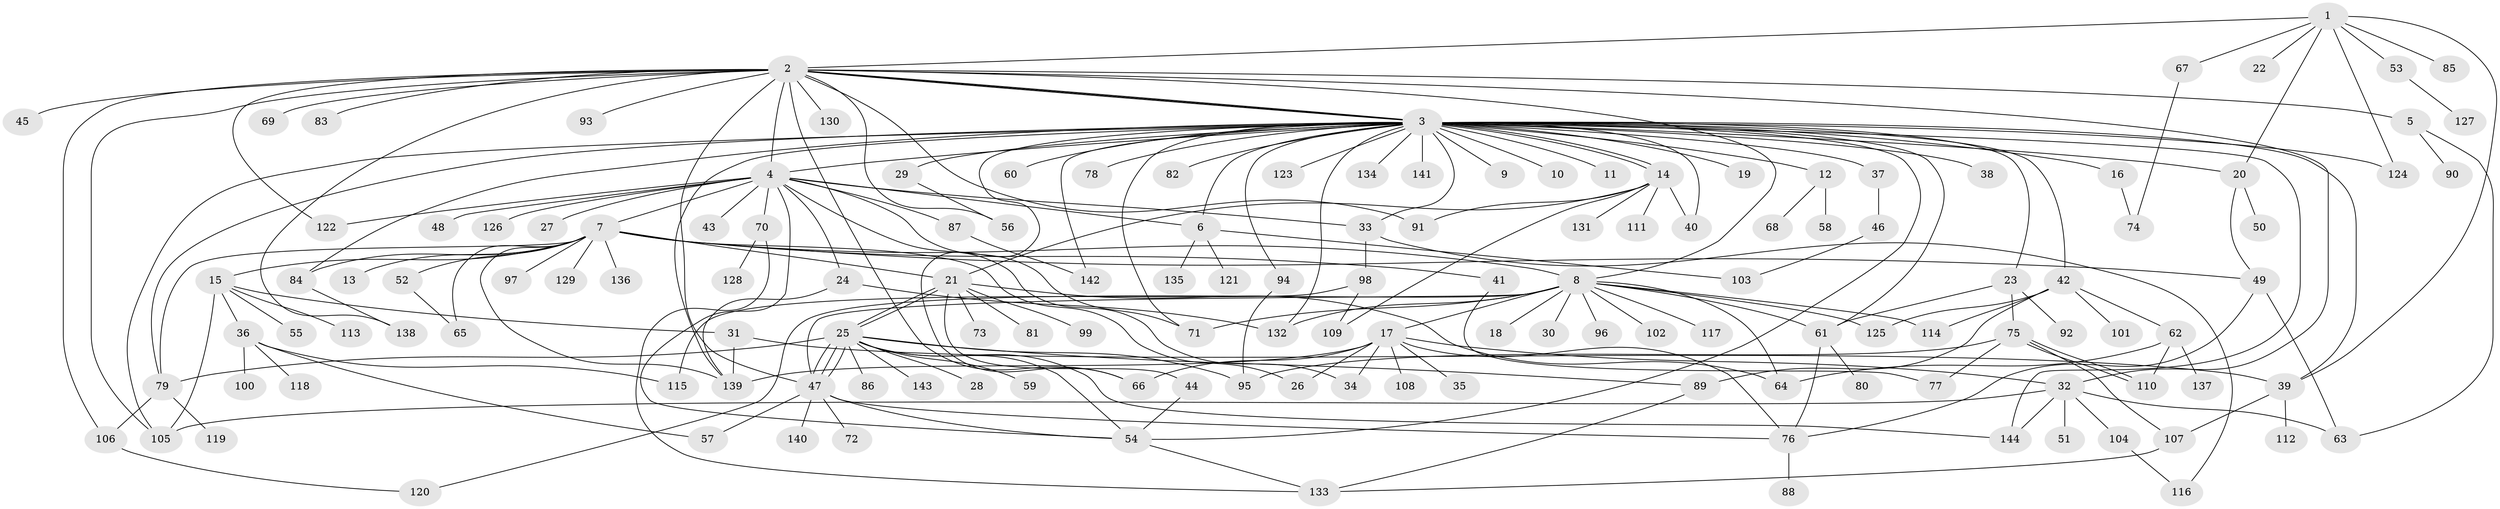 // coarse degree distribution, {7: 0.0594059405940594, 17: 0.009900990099009901, 33: 0.009900990099009901, 15: 0.019801980198019802, 3: 0.10891089108910891, 5: 0.04950495049504951, 16: 0.009900990099009901, 1: 0.46534653465346537, 2: 0.15841584158415842, 4: 0.09900990099009901, 13: 0.009900990099009901}
// Generated by graph-tools (version 1.1) at 2025/50/03/04/25 22:50:06]
// undirected, 144 vertices, 222 edges
graph export_dot {
  node [color=gray90,style=filled];
  1;
  2;
  3;
  4;
  5;
  6;
  7;
  8;
  9;
  10;
  11;
  12;
  13;
  14;
  15;
  16;
  17;
  18;
  19;
  20;
  21;
  22;
  23;
  24;
  25;
  26;
  27;
  28;
  29;
  30;
  31;
  32;
  33;
  34;
  35;
  36;
  37;
  38;
  39;
  40;
  41;
  42;
  43;
  44;
  45;
  46;
  47;
  48;
  49;
  50;
  51;
  52;
  53;
  54;
  55;
  56;
  57;
  58;
  59;
  60;
  61;
  62;
  63;
  64;
  65;
  66;
  67;
  68;
  69;
  70;
  71;
  72;
  73;
  74;
  75;
  76;
  77;
  78;
  79;
  80;
  81;
  82;
  83;
  84;
  85;
  86;
  87;
  88;
  89;
  90;
  91;
  92;
  93;
  94;
  95;
  96;
  97;
  98;
  99;
  100;
  101;
  102;
  103;
  104;
  105;
  106;
  107;
  108;
  109;
  110;
  111;
  112;
  113;
  114;
  115;
  116;
  117;
  118;
  119;
  120;
  121;
  122;
  123;
  124;
  125;
  126;
  127;
  128;
  129;
  130;
  131;
  132;
  133;
  134;
  135;
  136;
  137;
  138;
  139;
  140;
  141;
  142;
  143;
  144;
  1 -- 2;
  1 -- 20;
  1 -- 22;
  1 -- 39;
  1 -- 53;
  1 -- 67;
  1 -- 85;
  1 -- 124;
  2 -- 3;
  2 -- 3;
  2 -- 3;
  2 -- 4;
  2 -- 5;
  2 -- 8;
  2 -- 32;
  2 -- 45;
  2 -- 47;
  2 -- 56;
  2 -- 66;
  2 -- 69;
  2 -- 83;
  2 -- 91;
  2 -- 93;
  2 -- 105;
  2 -- 106;
  2 -- 122;
  2 -- 130;
  2 -- 138;
  3 -- 4;
  3 -- 6;
  3 -- 9;
  3 -- 10;
  3 -- 11;
  3 -- 12;
  3 -- 14;
  3 -- 14;
  3 -- 16;
  3 -- 19;
  3 -- 20;
  3 -- 23;
  3 -- 29;
  3 -- 33;
  3 -- 37;
  3 -- 38;
  3 -- 39;
  3 -- 40;
  3 -- 42;
  3 -- 54;
  3 -- 60;
  3 -- 61;
  3 -- 66;
  3 -- 71;
  3 -- 78;
  3 -- 79;
  3 -- 82;
  3 -- 84;
  3 -- 94;
  3 -- 105;
  3 -- 123;
  3 -- 124;
  3 -- 132;
  3 -- 134;
  3 -- 139;
  3 -- 141;
  3 -- 142;
  3 -- 144;
  4 -- 6;
  4 -- 7;
  4 -- 24;
  4 -- 27;
  4 -- 33;
  4 -- 34;
  4 -- 43;
  4 -- 48;
  4 -- 54;
  4 -- 70;
  4 -- 71;
  4 -- 87;
  4 -- 122;
  4 -- 126;
  5 -- 63;
  5 -- 90;
  6 -- 103;
  6 -- 121;
  6 -- 135;
  7 -- 8;
  7 -- 13;
  7 -- 15;
  7 -- 21;
  7 -- 26;
  7 -- 41;
  7 -- 49;
  7 -- 52;
  7 -- 65;
  7 -- 79;
  7 -- 84;
  7 -- 97;
  7 -- 129;
  7 -- 136;
  7 -- 139;
  8 -- 17;
  8 -- 18;
  8 -- 30;
  8 -- 47;
  8 -- 61;
  8 -- 64;
  8 -- 71;
  8 -- 96;
  8 -- 102;
  8 -- 114;
  8 -- 117;
  8 -- 120;
  8 -- 125;
  8 -- 132;
  12 -- 58;
  12 -- 68;
  14 -- 21;
  14 -- 40;
  14 -- 91;
  14 -- 109;
  14 -- 111;
  14 -- 131;
  15 -- 31;
  15 -- 36;
  15 -- 55;
  15 -- 105;
  15 -- 113;
  16 -- 74;
  17 -- 26;
  17 -- 32;
  17 -- 34;
  17 -- 35;
  17 -- 66;
  17 -- 76;
  17 -- 108;
  17 -- 139;
  20 -- 49;
  20 -- 50;
  21 -- 25;
  21 -- 25;
  21 -- 44;
  21 -- 64;
  21 -- 73;
  21 -- 81;
  21 -- 99;
  23 -- 61;
  23 -- 75;
  23 -- 92;
  24 -- 132;
  24 -- 139;
  25 -- 28;
  25 -- 47;
  25 -- 47;
  25 -- 47;
  25 -- 54;
  25 -- 59;
  25 -- 79;
  25 -- 86;
  25 -- 89;
  25 -- 95;
  25 -- 143;
  25 -- 144;
  29 -- 56;
  31 -- 39;
  31 -- 139;
  32 -- 51;
  32 -- 63;
  32 -- 104;
  32 -- 105;
  32 -- 144;
  33 -- 98;
  33 -- 116;
  36 -- 57;
  36 -- 100;
  36 -- 115;
  36 -- 118;
  37 -- 46;
  39 -- 107;
  39 -- 112;
  41 -- 77;
  42 -- 62;
  42 -- 89;
  42 -- 101;
  42 -- 114;
  42 -- 125;
  44 -- 54;
  46 -- 103;
  47 -- 54;
  47 -- 57;
  47 -- 72;
  47 -- 76;
  47 -- 140;
  49 -- 63;
  49 -- 76;
  52 -- 65;
  53 -- 127;
  54 -- 133;
  61 -- 76;
  61 -- 80;
  62 -- 64;
  62 -- 110;
  62 -- 137;
  67 -- 74;
  70 -- 128;
  70 -- 133;
  75 -- 77;
  75 -- 95;
  75 -- 107;
  75 -- 110;
  75 -- 110;
  76 -- 88;
  79 -- 106;
  79 -- 119;
  84 -- 138;
  87 -- 142;
  89 -- 133;
  94 -- 95;
  98 -- 109;
  98 -- 115;
  104 -- 116;
  106 -- 120;
  107 -- 133;
}
